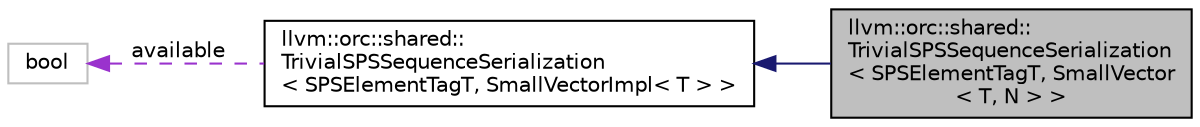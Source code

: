 digraph "llvm::orc::shared::TrivialSPSSequenceSerialization&lt; SPSElementTagT, SmallVector&lt; T, N &gt; &gt;"
{
 // LATEX_PDF_SIZE
  bgcolor="transparent";
  edge [fontname="Helvetica",fontsize="10",labelfontname="Helvetica",labelfontsize="10"];
  node [fontname="Helvetica",fontsize="10",shape=record];
  rankdir="LR";
  Node1 [label="llvm::orc::shared::\lTrivialSPSSequenceSerialization\l\< SPSElementTagT, SmallVector\l\< T, N \> \>",height=0.2,width=0.4,color="black", fillcolor="grey75", style="filled", fontcolor="black",tooltip="Trivial SmallVectorImpl<T> -> SPSSequence<char> serialization."];
  Node2 -> Node1 [dir="back",color="midnightblue",fontsize="10",style="solid",fontname="Helvetica"];
  Node2 [label="llvm::orc::shared::\lTrivialSPSSequenceSerialization\l\< SPSElementTagT, SmallVectorImpl\< T \> \>",height=0.2,width=0.4,color="black",URL="$classllvm_1_1orc_1_1shared_1_1TrivialSPSSequenceSerialization_3_01SPSElementTagT_00_01SmallVectorImpl_3_01T_01_4_01_4.html",tooltip="Trivial SmallVectorImpl<T> -> SPSSequence<char> serialization."];
  Node3 -> Node2 [dir="back",color="darkorchid3",fontsize="10",style="dashed",label=" available" ,fontname="Helvetica"];
  Node3 [label="bool",height=0.2,width=0.4,color="grey75",tooltip=" "];
}
